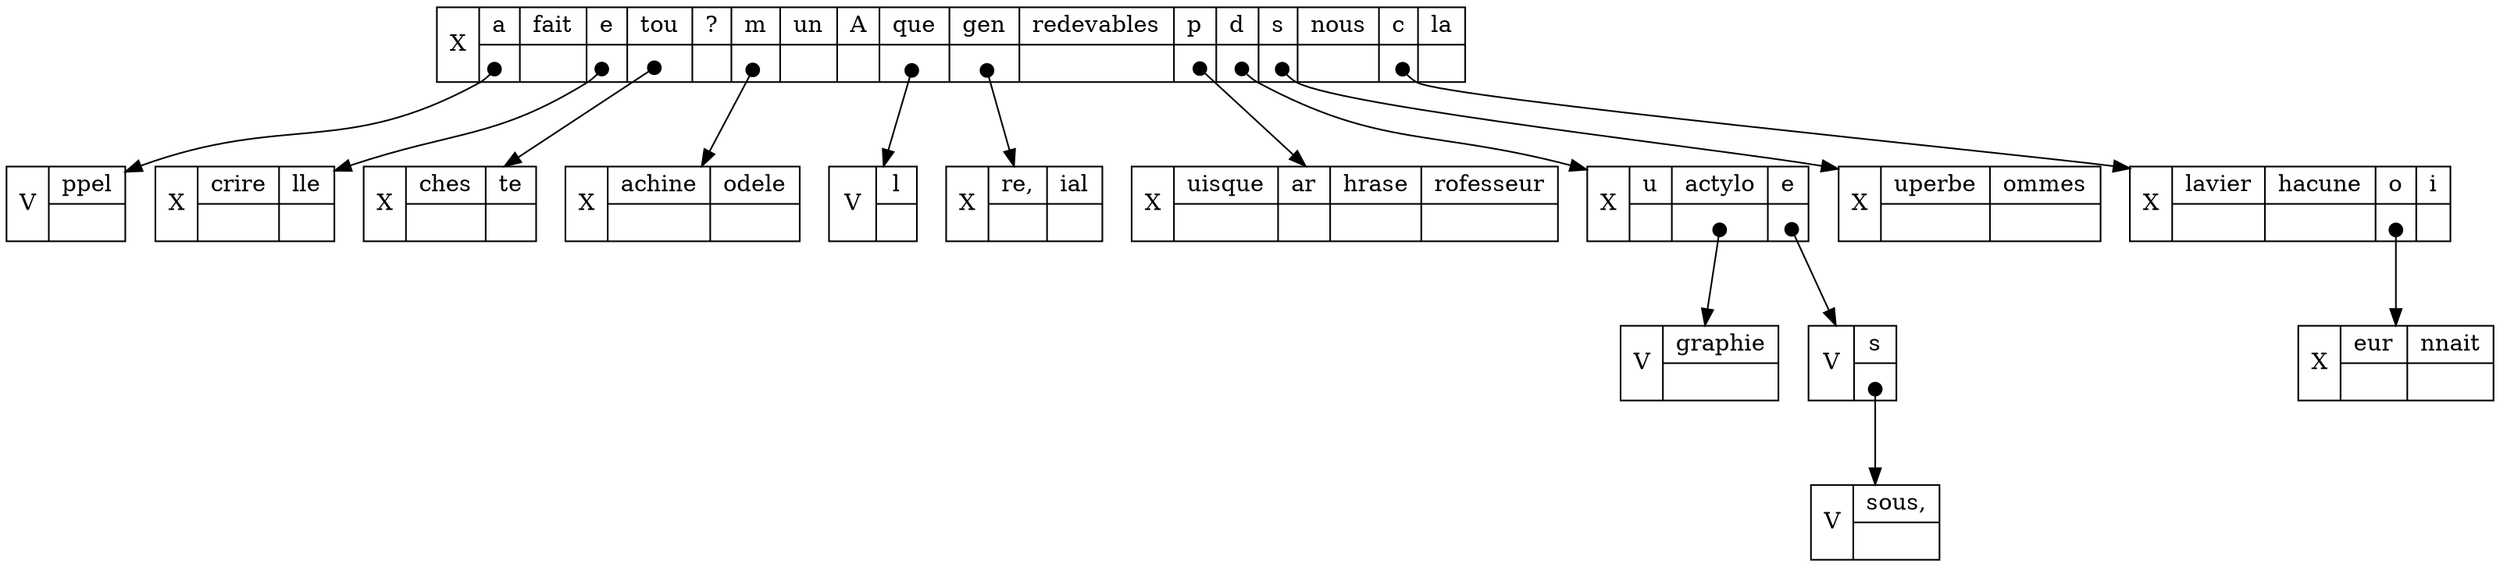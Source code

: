 digraph{ edge [label=" " tailclip=false arrowtail=dot dir=both]; node [shape=record];
"0xbd8200" [label="X|{a|<0xbdcf48>}|{fait|<0xbdcd08>}|{e|<0xbdcb28>}|{tou|<0xbdbe38>}|{?|<0xbde158>}|{m|<0xbdb7f8>}|{un|<0xbdb4b8>}|{A|<0xbd8378>}|{que|<0xbd8278>}|{gen|<0xbd92d8>}|{redevables|<0xbda6e8>}|{p|<0xbd96d8>}|{d|<0xbd97f8>}|{s|<0xbda0e8>}|{nous|<0xbda2c8>}|{c|<0xbdb028>}|{la|<0xbda808>}"];
"0xbd8200":"0xbdcf48:c" -> "0xbdcf80";
"0xbd8200":"0xbdcb28:c" -> "0xbddf60";
"0xbd8200":"0xbdbe38:c" -> "0xbdd5c0";
"0xbd8200":"0xbdb7f8:c" -> "0xbddc10";
"0xbd8200":"0xbd8278:c" -> "0xbdbb20";
"0xbd8200":"0xbd92d8:c" -> "0xbdba10";
"0xbd8200":"0xbd96d8:c" -> "0xbdadd0";
"0xbd8200":"0xbd97f8:c" -> "0xbd9d10";
"0xbd8200":"0xbda0e8:c" -> "0xbdaa80";
"0xbd8200":"0xbdb028:c" -> "0xbdc1c0";
"0xbdcf80" [label="V|{ppel|<0xbdd078>}"];
"0xbddf60" [label="X|{crire|<0xbde0b8>}|{lle|<0xbde058>}"];
"0xbdd5c0" [label="X|{ches|<0xbdd718>}|{te|<0xbdd6b8>}"];
"0xbddc10" [label="X|{achine|<0xbddd68>}|{odele|<0xbddd08>}"];
"0xbdbb20" [label="V|{l|<0xbdbc18>}"];
"0xbdba10" [label="X|{re,|<0xbdbb08>}|{ial|<0xbdbaa8>}"];
"0xbdadd0" [label="X|{uisque|<0xbdc948>}|{ar|<0xbdc418>}|{hrase|<0xbdaf28>}|{rofesseur|<0xbdaec8>}"];
"0xbd9d10" [label="X|{u|<0xbdb8b8>}|{actylo|<0xbd9e68>}|{e|<0xbd9e08>}"];
"0xbd9d10":"0xbd9e68:c" -> "0xbdbe70";
"0xbd9d10":"0xbd9e08:c" -> "0xbdb2c0";
"0xbdbe70" [label="V|{graphie|<0xbdbf68>}"];
"0xbdb2c0" [label="V|{s|<0xbdb398>}"];
"0xbdb2c0":"0xbdb398:c" -> "0xbdd330";
"0xbdd330" [label="V|{sous,|<0xbdd428>}"];
"0xbdaa80" [label="X|{uperbe|<0xbdabd8>}|{ommes|<0xbdab78>}"];
"0xbdc1c0" [label="X|{lavier|<0xbdd998>}|{hacune|<0xbdd2f8>}|{o|<0xbdc318>}|{i|<0xbdc2b8>}"];
"0xbdc1c0":"0xbdc318:c" -> "0xbdc570";
"0xbdc570" [label="X|{eur|<0xbdc6c8>}|{nnait|<0xbdc668>}"];
}